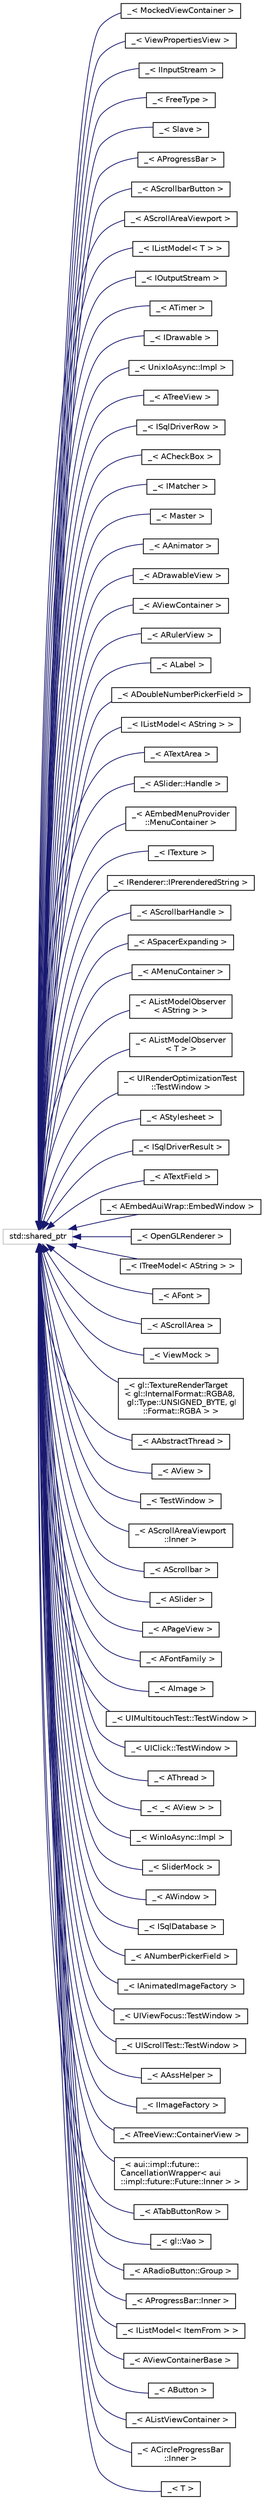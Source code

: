 digraph "Graphical Class Hierarchy"
{
 // LATEX_PDF_SIZE
  edge [fontname="Helvetica",fontsize="10",labelfontname="Helvetica",labelfontsize="10"];
  node [fontname="Helvetica",fontsize="10",shape=record];
  rankdir="LR";
  Node982 [label="std::shared_ptr",height=0.2,width=0.4,color="grey75", fillcolor="white", style="filled",tooltip=" "];
  Node982 -> Node0 [dir="back",color="midnightblue",fontsize="10",style="solid",fontname="Helvetica"];
  Node0 [label="_\< MockedViewContainer \>",height=0.2,width=0.4,color="black", fillcolor="white", style="filled",URL="$class__.html",tooltip=" "];
  Node982 -> Node984 [dir="back",color="midnightblue",fontsize="10",style="solid",fontname="Helvetica"];
  Node984 [label="_\< ViewPropertiesView \>",height=0.2,width=0.4,color="black", fillcolor="white", style="filled",URL="$class__.html",tooltip=" "];
  Node982 -> Node985 [dir="back",color="midnightblue",fontsize="10",style="solid",fontname="Helvetica"];
  Node985 [label="_\< IInputStream \>",height=0.2,width=0.4,color="black", fillcolor="white", style="filled",URL="$class__.html",tooltip=" "];
  Node982 -> Node986 [dir="back",color="midnightblue",fontsize="10",style="solid",fontname="Helvetica"];
  Node986 [label="_\< FreeType \>",height=0.2,width=0.4,color="black", fillcolor="white", style="filled",URL="$class__.html",tooltip=" "];
  Node982 -> Node987 [dir="back",color="midnightblue",fontsize="10",style="solid",fontname="Helvetica"];
  Node987 [label="_\< Slave \>",height=0.2,width=0.4,color="black", fillcolor="white", style="filled",URL="$class__.html",tooltip=" "];
  Node982 -> Node988 [dir="back",color="midnightblue",fontsize="10",style="solid",fontname="Helvetica"];
  Node988 [label="_\< AProgressBar \>",height=0.2,width=0.4,color="black", fillcolor="white", style="filled",URL="$class__.html",tooltip=" "];
  Node982 -> Node989 [dir="back",color="midnightblue",fontsize="10",style="solid",fontname="Helvetica"];
  Node989 [label="_\< AScrollbarButton \>",height=0.2,width=0.4,color="black", fillcolor="white", style="filled",URL="$class__.html",tooltip=" "];
  Node982 -> Node990 [dir="back",color="midnightblue",fontsize="10",style="solid",fontname="Helvetica"];
  Node990 [label="_\< AScrollAreaViewport \>",height=0.2,width=0.4,color="black", fillcolor="white", style="filled",URL="$class__.html",tooltip=" "];
  Node982 -> Node991 [dir="back",color="midnightblue",fontsize="10",style="solid",fontname="Helvetica"];
  Node991 [label="_\< IListModel\< T \> \>",height=0.2,width=0.4,color="black", fillcolor="white", style="filled",URL="$class__.html",tooltip=" "];
  Node982 -> Node992 [dir="back",color="midnightblue",fontsize="10",style="solid",fontname="Helvetica"];
  Node992 [label="_\< IOutputStream \>",height=0.2,width=0.4,color="black", fillcolor="white", style="filled",URL="$class__.html",tooltip=" "];
  Node982 -> Node993 [dir="back",color="midnightblue",fontsize="10",style="solid",fontname="Helvetica"];
  Node993 [label="_\< ATimer \>",height=0.2,width=0.4,color="black", fillcolor="white", style="filled",URL="$class__.html",tooltip=" "];
  Node982 -> Node994 [dir="back",color="midnightblue",fontsize="10",style="solid",fontname="Helvetica"];
  Node994 [label="_\< IDrawable \>",height=0.2,width=0.4,color="black", fillcolor="white", style="filled",URL="$class__.html",tooltip=" "];
  Node982 -> Node995 [dir="back",color="midnightblue",fontsize="10",style="solid",fontname="Helvetica"];
  Node995 [label="_\< UnixIoAsync::Impl \>",height=0.2,width=0.4,color="black", fillcolor="white", style="filled",URL="$class__.html",tooltip=" "];
  Node982 -> Node996 [dir="back",color="midnightblue",fontsize="10",style="solid",fontname="Helvetica"];
  Node996 [label="_\< ATreeView \>",height=0.2,width=0.4,color="black", fillcolor="white", style="filled",URL="$class__.html",tooltip=" "];
  Node982 -> Node997 [dir="back",color="midnightblue",fontsize="10",style="solid",fontname="Helvetica"];
  Node997 [label="_\< ISqlDriverRow \>",height=0.2,width=0.4,color="black", fillcolor="white", style="filled",URL="$class__.html",tooltip=" "];
  Node982 -> Node998 [dir="back",color="midnightblue",fontsize="10",style="solid",fontname="Helvetica"];
  Node998 [label="_\< ACheckBox \>",height=0.2,width=0.4,color="black", fillcolor="white", style="filled",URL="$class__.html",tooltip=" "];
  Node982 -> Node999 [dir="back",color="midnightblue",fontsize="10",style="solid",fontname="Helvetica"];
  Node999 [label="_\< IMatcher \>",height=0.2,width=0.4,color="black", fillcolor="white", style="filled",URL="$class__.html",tooltip=" "];
  Node982 -> Node1000 [dir="back",color="midnightblue",fontsize="10",style="solid",fontname="Helvetica"];
  Node1000 [label="_\< Master \>",height=0.2,width=0.4,color="black", fillcolor="white", style="filled",URL="$class__.html",tooltip=" "];
  Node982 -> Node1001 [dir="back",color="midnightblue",fontsize="10",style="solid",fontname="Helvetica"];
  Node1001 [label="_\< AAnimator \>",height=0.2,width=0.4,color="black", fillcolor="white", style="filled",URL="$class__.html",tooltip=" "];
  Node982 -> Node1002 [dir="back",color="midnightblue",fontsize="10",style="solid",fontname="Helvetica"];
  Node1002 [label="_\< ADrawableView \>",height=0.2,width=0.4,color="black", fillcolor="white", style="filled",URL="$class__.html",tooltip=" "];
  Node982 -> Node1003 [dir="back",color="midnightblue",fontsize="10",style="solid",fontname="Helvetica"];
  Node1003 [label="_\< AViewContainer \>",height=0.2,width=0.4,color="black", fillcolor="white", style="filled",URL="$class__.html",tooltip=" "];
  Node982 -> Node1004 [dir="back",color="midnightblue",fontsize="10",style="solid",fontname="Helvetica"];
  Node1004 [label="_\< ARulerView \>",height=0.2,width=0.4,color="black", fillcolor="white", style="filled",URL="$class__.html",tooltip=" "];
  Node982 -> Node1005 [dir="back",color="midnightblue",fontsize="10",style="solid",fontname="Helvetica"];
  Node1005 [label="_\< ALabel \>",height=0.2,width=0.4,color="black", fillcolor="white", style="filled",URL="$class__.html",tooltip=" "];
  Node982 -> Node1006 [dir="back",color="midnightblue",fontsize="10",style="solid",fontname="Helvetica"];
  Node1006 [label="_\< ADoubleNumberPickerField \>",height=0.2,width=0.4,color="black", fillcolor="white", style="filled",URL="$class__.html",tooltip=" "];
  Node982 -> Node1007 [dir="back",color="midnightblue",fontsize="10",style="solid",fontname="Helvetica"];
  Node1007 [label="_\< IListModel\< AString \> \>",height=0.2,width=0.4,color="black", fillcolor="white", style="filled",URL="$class__.html",tooltip=" "];
  Node982 -> Node1008 [dir="back",color="midnightblue",fontsize="10",style="solid",fontname="Helvetica"];
  Node1008 [label="_\< ATextArea \>",height=0.2,width=0.4,color="black", fillcolor="white", style="filled",URL="$class__.html",tooltip=" "];
  Node982 -> Node1009 [dir="back",color="midnightblue",fontsize="10",style="solid",fontname="Helvetica"];
  Node1009 [label="_\< ASlider::Handle \>",height=0.2,width=0.4,color="black", fillcolor="white", style="filled",URL="$class__.html",tooltip=" "];
  Node982 -> Node1010 [dir="back",color="midnightblue",fontsize="10",style="solid",fontname="Helvetica"];
  Node1010 [label="_\< AEmbedMenuProvider\l::MenuContainer \>",height=0.2,width=0.4,color="black", fillcolor="white", style="filled",URL="$class__.html",tooltip=" "];
  Node982 -> Node1011 [dir="back",color="midnightblue",fontsize="10",style="solid",fontname="Helvetica"];
  Node1011 [label="_\< ITexture \>",height=0.2,width=0.4,color="black", fillcolor="white", style="filled",URL="$class__.html",tooltip=" "];
  Node982 -> Node1012 [dir="back",color="midnightblue",fontsize="10",style="solid",fontname="Helvetica"];
  Node1012 [label="_\< IRenderer::IPrerenderedString \>",height=0.2,width=0.4,color="black", fillcolor="white", style="filled",URL="$class__.html",tooltip=" "];
  Node982 -> Node1013 [dir="back",color="midnightblue",fontsize="10",style="solid",fontname="Helvetica"];
  Node1013 [label="_\< AScrollbarHandle \>",height=0.2,width=0.4,color="black", fillcolor="white", style="filled",URL="$class__.html",tooltip=" "];
  Node982 -> Node1014 [dir="back",color="midnightblue",fontsize="10",style="solid",fontname="Helvetica"];
  Node1014 [label="_\< ASpacerExpanding \>",height=0.2,width=0.4,color="black", fillcolor="white", style="filled",URL="$class__.html",tooltip=" "];
  Node982 -> Node1015 [dir="back",color="midnightblue",fontsize="10",style="solid",fontname="Helvetica"];
  Node1015 [label="_\< AMenuContainer \>",height=0.2,width=0.4,color="black", fillcolor="white", style="filled",URL="$class__.html",tooltip=" "];
  Node982 -> Node1016 [dir="back",color="midnightblue",fontsize="10",style="solid",fontname="Helvetica"];
  Node1016 [label="_\< AListModelObserver\l\< AString \> \>",height=0.2,width=0.4,color="black", fillcolor="white", style="filled",URL="$class__.html",tooltip=" "];
  Node982 -> Node1017 [dir="back",color="midnightblue",fontsize="10",style="solid",fontname="Helvetica"];
  Node1017 [label="_\< AListModelObserver\l\< T \> \>",height=0.2,width=0.4,color="black", fillcolor="white", style="filled",URL="$class__.html",tooltip=" "];
  Node982 -> Node1018 [dir="back",color="midnightblue",fontsize="10",style="solid",fontname="Helvetica"];
  Node1018 [label="_\< UIRenderOptimizationTest\l::TestWindow \>",height=0.2,width=0.4,color="black", fillcolor="white", style="filled",URL="$class__.html",tooltip=" "];
  Node982 -> Node1019 [dir="back",color="midnightblue",fontsize="10",style="solid",fontname="Helvetica"];
  Node1019 [label="_\< AStylesheet \>",height=0.2,width=0.4,color="black", fillcolor="white", style="filled",URL="$class__.html",tooltip=" "];
  Node982 -> Node1020 [dir="back",color="midnightblue",fontsize="10",style="solid",fontname="Helvetica"];
  Node1020 [label="_\< ISqlDriverResult \>",height=0.2,width=0.4,color="black", fillcolor="white", style="filled",URL="$class__.html",tooltip=" "];
  Node982 -> Node1021 [dir="back",color="midnightblue",fontsize="10",style="solid",fontname="Helvetica"];
  Node1021 [label="_\< ATextField \>",height=0.2,width=0.4,color="black", fillcolor="white", style="filled",URL="$class__.html",tooltip=" "];
  Node982 -> Node1022 [dir="back",color="midnightblue",fontsize="10",style="solid",fontname="Helvetica"];
  Node1022 [label="_\< AEmbedAuiWrap::EmbedWindow \>",height=0.2,width=0.4,color="black", fillcolor="white", style="filled",URL="$class__.html",tooltip=" "];
  Node982 -> Node1023 [dir="back",color="midnightblue",fontsize="10",style="solid",fontname="Helvetica"];
  Node1023 [label="_\< OpenGLRenderer \>",height=0.2,width=0.4,color="black", fillcolor="white", style="filled",URL="$class__.html",tooltip=" "];
  Node982 -> Node1024 [dir="back",color="midnightblue",fontsize="10",style="solid",fontname="Helvetica"];
  Node1024 [label="_\< ITreeModel\< AString \> \>",height=0.2,width=0.4,color="black", fillcolor="white", style="filled",URL="$class__.html",tooltip=" "];
  Node982 -> Node1025 [dir="back",color="midnightblue",fontsize="10",style="solid",fontname="Helvetica"];
  Node1025 [label="_\< AFont \>",height=0.2,width=0.4,color="black", fillcolor="white", style="filled",URL="$class__.html",tooltip=" "];
  Node982 -> Node1026 [dir="back",color="midnightblue",fontsize="10",style="solid",fontname="Helvetica"];
  Node1026 [label="_\< AScrollArea \>",height=0.2,width=0.4,color="black", fillcolor="white", style="filled",URL="$class__.html",tooltip=" "];
  Node982 -> Node1027 [dir="back",color="midnightblue",fontsize="10",style="solid",fontname="Helvetica"];
  Node1027 [label="_\< ViewMock \>",height=0.2,width=0.4,color="black", fillcolor="white", style="filled",URL="$class__.html",tooltip=" "];
  Node982 -> Node1028 [dir="back",color="midnightblue",fontsize="10",style="solid",fontname="Helvetica"];
  Node1028 [label="_\< gl::TextureRenderTarget\l\< gl::InternalFormat::RGBA8,\l gl::Type::UNSIGNED_BYTE, gl\l::Format::RGBA \> \>",height=0.2,width=0.4,color="black", fillcolor="white", style="filled",URL="$class__.html",tooltip=" "];
  Node982 -> Node1029 [dir="back",color="midnightblue",fontsize="10",style="solid",fontname="Helvetica"];
  Node1029 [label="_\< AAbstractThread \>",height=0.2,width=0.4,color="black", fillcolor="white", style="filled",URL="$class__.html",tooltip=" "];
  Node982 -> Node1030 [dir="back",color="midnightblue",fontsize="10",style="solid",fontname="Helvetica"];
  Node1030 [label="_\< AView \>",height=0.2,width=0.4,color="black", fillcolor="white", style="filled",URL="$class__.html",tooltip=" "];
  Node982 -> Node1031 [dir="back",color="midnightblue",fontsize="10",style="solid",fontname="Helvetica"];
  Node1031 [label="_\< TestWindow \>",height=0.2,width=0.4,color="black", fillcolor="white", style="filled",URL="$class__.html",tooltip=" "];
  Node982 -> Node1032 [dir="back",color="midnightblue",fontsize="10",style="solid",fontname="Helvetica"];
  Node1032 [label="_\< AScrollAreaViewport\l::Inner \>",height=0.2,width=0.4,color="black", fillcolor="white", style="filled",URL="$class__.html",tooltip=" "];
  Node982 -> Node1033 [dir="back",color="midnightblue",fontsize="10",style="solid",fontname="Helvetica"];
  Node1033 [label="_\< AScrollbar \>",height=0.2,width=0.4,color="black", fillcolor="white", style="filled",URL="$class__.html",tooltip=" "];
  Node982 -> Node1034 [dir="back",color="midnightblue",fontsize="10",style="solid",fontname="Helvetica"];
  Node1034 [label="_\< ASlider \>",height=0.2,width=0.4,color="black", fillcolor="white", style="filled",URL="$class__.html",tooltip=" "];
  Node982 -> Node1035 [dir="back",color="midnightblue",fontsize="10",style="solid",fontname="Helvetica"];
  Node1035 [label="_\< APageView \>",height=0.2,width=0.4,color="black", fillcolor="white", style="filled",URL="$class__.html",tooltip=" "];
  Node982 -> Node1036 [dir="back",color="midnightblue",fontsize="10",style="solid",fontname="Helvetica"];
  Node1036 [label="_\< AFontFamily \>",height=0.2,width=0.4,color="black", fillcolor="white", style="filled",URL="$class__.html",tooltip=" "];
  Node982 -> Node1037 [dir="back",color="midnightblue",fontsize="10",style="solid",fontname="Helvetica"];
  Node1037 [label="_\< AImage \>",height=0.2,width=0.4,color="black", fillcolor="white", style="filled",URL="$class__.html",tooltip=" "];
  Node982 -> Node1038 [dir="back",color="midnightblue",fontsize="10",style="solid",fontname="Helvetica"];
  Node1038 [label="_\< UIMultitouchTest::TestWindow \>",height=0.2,width=0.4,color="black", fillcolor="white", style="filled",URL="$class__.html",tooltip=" "];
  Node982 -> Node1039 [dir="back",color="midnightblue",fontsize="10",style="solid",fontname="Helvetica"];
  Node1039 [label="_\< UIClick::TestWindow \>",height=0.2,width=0.4,color="black", fillcolor="white", style="filled",URL="$class__.html",tooltip=" "];
  Node982 -> Node1040 [dir="back",color="midnightblue",fontsize="10",style="solid",fontname="Helvetica"];
  Node1040 [label="_\< AThread \>",height=0.2,width=0.4,color="black", fillcolor="white", style="filled",URL="$class__.html",tooltip=" "];
  Node982 -> Node1041 [dir="back",color="midnightblue",fontsize="10",style="solid",fontname="Helvetica"];
  Node1041 [label="_\< _\< AView \> \>",height=0.2,width=0.4,color="black", fillcolor="white", style="filled",URL="$class__.html",tooltip=" "];
  Node982 -> Node1042 [dir="back",color="midnightblue",fontsize="10",style="solid",fontname="Helvetica"];
  Node1042 [label="_\< WinIoAsync::Impl \>",height=0.2,width=0.4,color="black", fillcolor="white", style="filled",URL="$class__.html",tooltip=" "];
  Node982 -> Node1043 [dir="back",color="midnightblue",fontsize="10",style="solid",fontname="Helvetica"];
  Node1043 [label="_\< SliderMock \>",height=0.2,width=0.4,color="black", fillcolor="white", style="filled",URL="$class__.html",tooltip=" "];
  Node982 -> Node1044 [dir="back",color="midnightblue",fontsize="10",style="solid",fontname="Helvetica"];
  Node1044 [label="_\< AWindow \>",height=0.2,width=0.4,color="black", fillcolor="white", style="filled",URL="$class__.html",tooltip=" "];
  Node982 -> Node1045 [dir="back",color="midnightblue",fontsize="10",style="solid",fontname="Helvetica"];
  Node1045 [label="_\< ISqlDatabase \>",height=0.2,width=0.4,color="black", fillcolor="white", style="filled",URL="$class__.html",tooltip=" "];
  Node982 -> Node1046 [dir="back",color="midnightblue",fontsize="10",style="solid",fontname="Helvetica"];
  Node1046 [label="_\< ANumberPickerField \>",height=0.2,width=0.4,color="black", fillcolor="white", style="filled",URL="$class__.html",tooltip=" "];
  Node982 -> Node1047 [dir="back",color="midnightblue",fontsize="10",style="solid",fontname="Helvetica"];
  Node1047 [label="_\< IAnimatedImageFactory \>",height=0.2,width=0.4,color="black", fillcolor="white", style="filled",URL="$class__.html",tooltip=" "];
  Node982 -> Node1048 [dir="back",color="midnightblue",fontsize="10",style="solid",fontname="Helvetica"];
  Node1048 [label="_\< UIViewFocus::TestWindow \>",height=0.2,width=0.4,color="black", fillcolor="white", style="filled",URL="$class__.html",tooltip=" "];
  Node982 -> Node1049 [dir="back",color="midnightblue",fontsize="10",style="solid",fontname="Helvetica"];
  Node1049 [label="_\< UIScrollTest::TestWindow \>",height=0.2,width=0.4,color="black", fillcolor="white", style="filled",URL="$class__.html",tooltip=" "];
  Node982 -> Node1050 [dir="back",color="midnightblue",fontsize="10",style="solid",fontname="Helvetica"];
  Node1050 [label="_\< AAssHelper \>",height=0.2,width=0.4,color="black", fillcolor="white", style="filled",URL="$class__.html",tooltip=" "];
  Node982 -> Node1051 [dir="back",color="midnightblue",fontsize="10",style="solid",fontname="Helvetica"];
  Node1051 [label="_\< IImageFactory \>",height=0.2,width=0.4,color="black", fillcolor="white", style="filled",URL="$class__.html",tooltip=" "];
  Node982 -> Node1052 [dir="back",color="midnightblue",fontsize="10",style="solid",fontname="Helvetica"];
  Node1052 [label="_\< ATreeView::ContainerView \>",height=0.2,width=0.4,color="black", fillcolor="white", style="filled",URL="$class__.html",tooltip=" "];
  Node982 -> Node1053 [dir="back",color="midnightblue",fontsize="10",style="solid",fontname="Helvetica"];
  Node1053 [label="_\< aui::impl::future::\lCancellationWrapper\< aui\l::impl::future::Future::Inner \> \>",height=0.2,width=0.4,color="black", fillcolor="white", style="filled",URL="$class__.html",tooltip=" "];
  Node982 -> Node1054 [dir="back",color="midnightblue",fontsize="10",style="solid",fontname="Helvetica"];
  Node1054 [label="_\< ATabButtonRow \>",height=0.2,width=0.4,color="black", fillcolor="white", style="filled",URL="$class__.html",tooltip=" "];
  Node982 -> Node1055 [dir="back",color="midnightblue",fontsize="10",style="solid",fontname="Helvetica"];
  Node1055 [label="_\< gl::Vao \>",height=0.2,width=0.4,color="black", fillcolor="white", style="filled",URL="$class__.html",tooltip=" "];
  Node982 -> Node1056 [dir="back",color="midnightblue",fontsize="10",style="solid",fontname="Helvetica"];
  Node1056 [label="_\< ARadioButton::Group \>",height=0.2,width=0.4,color="black", fillcolor="white", style="filled",URL="$class__.html",tooltip=" "];
  Node982 -> Node1057 [dir="back",color="midnightblue",fontsize="10",style="solid",fontname="Helvetica"];
  Node1057 [label="_\< AProgressBar::Inner \>",height=0.2,width=0.4,color="black", fillcolor="white", style="filled",URL="$class__.html",tooltip=" "];
  Node982 -> Node1058 [dir="back",color="midnightblue",fontsize="10",style="solid",fontname="Helvetica"];
  Node1058 [label="_\< IListModel\< ItemFrom \> \>",height=0.2,width=0.4,color="black", fillcolor="white", style="filled",URL="$class__.html",tooltip=" "];
  Node982 -> Node1059 [dir="back",color="midnightblue",fontsize="10",style="solid",fontname="Helvetica"];
  Node1059 [label="_\< AViewContainerBase \>",height=0.2,width=0.4,color="black", fillcolor="white", style="filled",URL="$class__.html",tooltip=" "];
  Node982 -> Node1060 [dir="back",color="midnightblue",fontsize="10",style="solid",fontname="Helvetica"];
  Node1060 [label="_\< AButton \>",height=0.2,width=0.4,color="black", fillcolor="white", style="filled",URL="$class__.html",tooltip=" "];
  Node982 -> Node1061 [dir="back",color="midnightblue",fontsize="10",style="solid",fontname="Helvetica"];
  Node1061 [label="_\< AListViewContainer \>",height=0.2,width=0.4,color="black", fillcolor="white", style="filled",URL="$class__.html",tooltip=" "];
  Node982 -> Node1062 [dir="back",color="midnightblue",fontsize="10",style="solid",fontname="Helvetica"];
  Node1062 [label="_\< ACircleProgressBar\l::Inner \>",height=0.2,width=0.4,color="black", fillcolor="white", style="filled",URL="$class__.html",tooltip=" "];
  Node982 -> Node1063 [dir="back",color="midnightblue",fontsize="10",style="solid",fontname="Helvetica"];
  Node1063 [label="_\< T \>",height=0.2,width=0.4,color="black", fillcolor="white", style="filled",URL="$class__.html",tooltip="An std::weak_ptr with AUI extensions."];
}
